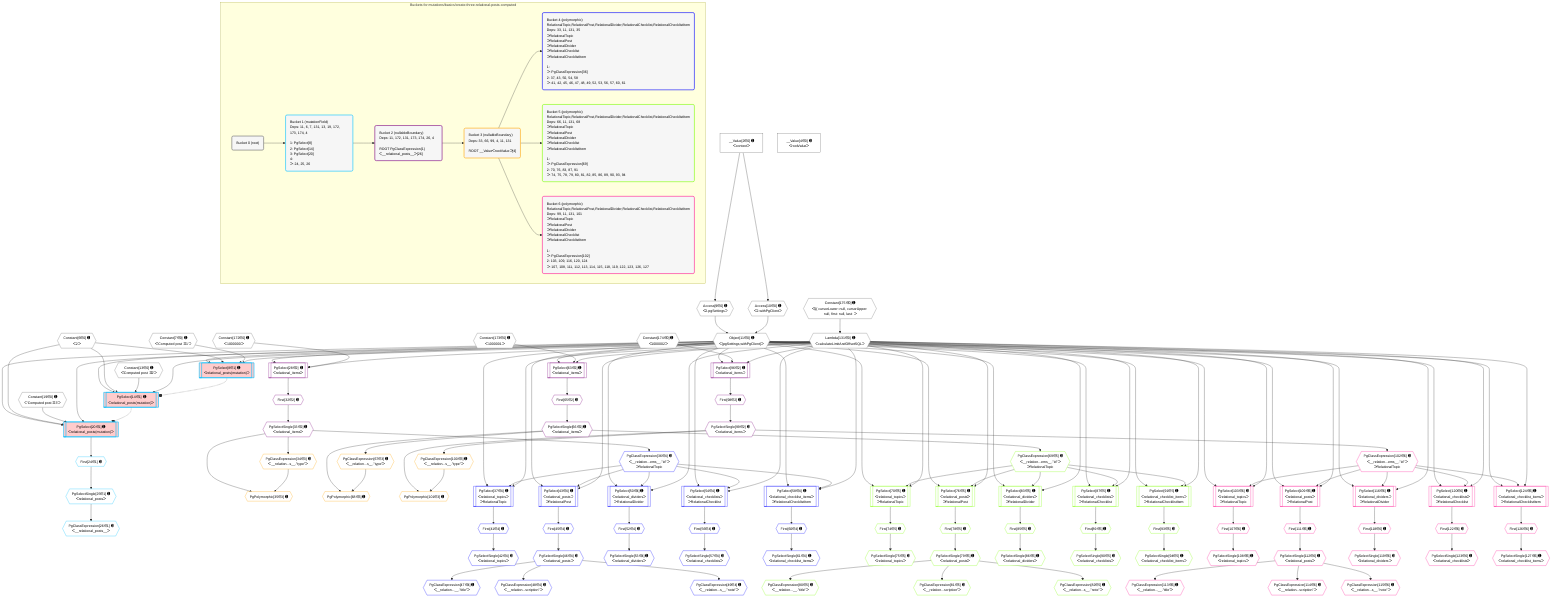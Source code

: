 %%{init: {'themeVariables': { 'fontSize': '12px'}}}%%
graph TD
    classDef path fill:#eee,stroke:#000,color:#000
    classDef plan fill:#fff,stroke-width:1px,color:#000
    classDef itemplan fill:#fff,stroke-width:2px,color:#000
    classDef unbatchedplan fill:#dff,stroke-width:1px,color:#000
    classDef sideeffectplan fill:#fcc,stroke-width:2px,color:#000
    classDef bucket fill:#f6f6f6,color:#000,stroke-width:2px,text-align:left


    %% plan dependencies
    Object11{{"Object[11∈0] ➊<br />ᐸ{pgSettings,withPgClient}ᐳ"}}:::plan
    Access9{{"Access[9∈0] ➊<br />ᐸ2.pgSettingsᐳ"}}:::plan
    Access10{{"Access[10∈0] ➊<br />ᐸ2.withPgClientᐳ"}}:::plan
    Access9 & Access10 --> Object11
    __Value2["__Value[2∈0] ➊<br />ᐸcontextᐳ"]:::plan
    __Value2 --> Access9
    __Value2 --> Access10
    Lambda131{{"Lambda[131∈0] ➊<br />ᐸcalculateLimitAndOffsetSQLᐳ"}}:::plan
    Constant175{{"Constant[175∈0] ➊<br />ᐸ§{ cursorLower: null, cursorUpper: null, first: null, last: ᐳ"}}:::plan
    Constant175 --> Lambda131
    __Value4["__Value[4∈0] ➊<br />ᐸrootValueᐳ"]:::plan
    Constant6{{"Constant[6∈0] ➊<br />ᐸ2ᐳ"}}:::plan
    Constant7{{"Constant[7∈0] ➊<br />ᐸ'Computed post ꖛ1'ᐳ"}}:::plan
    Constant13{{"Constant[13∈0] ➊<br />ᐸ'Computed post ꖛ2'ᐳ"}}:::plan
    Constant19{{"Constant[19∈0] ➊<br />ᐸ'Computed post ꖛ3'ᐳ"}}:::plan
    Constant172{{"Constant[172∈0] ➊<br />ᐸ1000000ᐳ"}}:::plan
    Constant173{{"Constant[173∈0] ➊<br />ᐸ1000001ᐳ"}}:::plan
    Constant174{{"Constant[174∈0] ➊<br />ᐸ1000002ᐳ"}}:::plan
    PgSelect8[["PgSelect[8∈1] ➊<br />ᐸrelational_posts(mutation)ᐳ"]]:::sideeffectplan
    Object11 & Constant6 & Constant7 & Lambda131 --> PgSelect8
    PgSelect14[["PgSelect[14∈1] ➊<br />ᐸrelational_posts(mutation)ᐳ"]]:::sideeffectplan
    Object11 & Constant6 & Constant13 & Lambda131 --> PgSelect14
    PgSelect20[["PgSelect[20∈1] ➊<br />ᐸrelational_posts(mutation)ᐳ"]]:::sideeffectplan
    Object11 & Constant6 & Constant19 & Lambda131 --> PgSelect20
    First24{{"First[24∈1] ➊"}}:::plan
    PgSelect20 --> First24
    PgSelectSingle25{{"PgSelectSingle[25∈1] ➊<br />ᐸrelational_postsᐳ"}}:::plan
    First24 --> PgSelectSingle25
    PgClassExpression26{{"PgClassExpression[26∈1] ➊<br />ᐸ__relational_posts__ᐳ"}}:::plan
    PgSelectSingle25 --> PgClassExpression26
    PgSelect28[["PgSelect[28∈2] ➊<br />ᐸrelational_itemsᐳ"]]:::plan
    Object11 & Constant172 & Lambda131 --> PgSelect28
    PgSelect63[["PgSelect[63∈2] ➊<br />ᐸrelational_itemsᐳ"]]:::plan
    Object11 & Constant173 & Lambda131 --> PgSelect63
    PgSelect96[["PgSelect[96∈2] ➊<br />ᐸrelational_itemsᐳ"]]:::plan
    Object11 & Constant174 & Lambda131 --> PgSelect96
    First32{{"First[32∈2] ➊"}}:::plan
    PgSelect28 --> First32
    PgSelectSingle33{{"PgSelectSingle[33∈2] ➊<br />ᐸrelational_itemsᐳ"}}:::plan
    First32 --> PgSelectSingle33
    First65{{"First[65∈2] ➊"}}:::plan
    PgSelect63 --> First65
    PgSelectSingle66{{"PgSelectSingle[66∈2] ➊<br />ᐸrelational_itemsᐳ"}}:::plan
    First65 --> PgSelectSingle66
    First98{{"First[98∈2] ➊"}}:::plan
    PgSelect96 --> First98
    PgSelectSingle99{{"PgSelectSingle[99∈2] ➊<br />ᐸrelational_itemsᐳ"}}:::plan
    First98 --> PgSelectSingle99
    PgPolymorphic35{{"PgPolymorphic[35∈3] ➊"}}:::plan
    PgClassExpression34{{"PgClassExpression[34∈3] ➊<br />ᐸ__relation...s__.”type”ᐳ"}}:::plan
    PgSelectSingle33 & PgClassExpression34 --> PgPolymorphic35
    PgPolymorphic68{{"PgPolymorphic[68∈3] ➊"}}:::plan
    PgClassExpression67{{"PgClassExpression[67∈3] ➊<br />ᐸ__relation...s__.”type”ᐳ"}}:::plan
    PgSelectSingle66 & PgClassExpression67 --> PgPolymorphic68
    PgPolymorphic101{{"PgPolymorphic[101∈3] ➊"}}:::plan
    PgClassExpression100{{"PgClassExpression[100∈3] ➊<br />ᐸ__relation...s__.”type”ᐳ"}}:::plan
    PgSelectSingle99 & PgClassExpression100 --> PgPolymorphic101
    PgSelectSingle33 --> PgClassExpression34
    PgSelectSingle66 --> PgClassExpression67
    PgSelectSingle99 --> PgClassExpression100
    PgSelect37[["PgSelect[37∈4] ➊<br />ᐸrelational_topicsᐳ<br />ᐳRelationalTopic"]]:::plan
    PgClassExpression36{{"PgClassExpression[36∈4] ➊<br />ᐸ__relation...ems__.”id”ᐳ<br />ᐳRelationalTopic"}}:::plan
    Object11 & PgClassExpression36 & Lambda131 --> PgSelect37
    PgSelect43[["PgSelect[43∈4] ➊<br />ᐸrelational_postsᐳ<br />ᐳRelationalPost"]]:::plan
    Object11 & PgClassExpression36 & Lambda131 --> PgSelect43
    PgSelect50[["PgSelect[50∈4] ➊<br />ᐸrelational_dividersᐳ<br />ᐳRelationalDivider"]]:::plan
    Object11 & PgClassExpression36 & Lambda131 --> PgSelect50
    PgSelect54[["PgSelect[54∈4] ➊<br />ᐸrelational_checklistsᐳ<br />ᐳRelationalChecklist"]]:::plan
    Object11 & PgClassExpression36 & Lambda131 --> PgSelect54
    PgSelect58[["PgSelect[58∈4] ➊<br />ᐸrelational_checklist_itemsᐳ<br />ᐳRelationalChecklistItem"]]:::plan
    Object11 & PgClassExpression36 & Lambda131 --> PgSelect58
    PgSelectSingle33 --> PgClassExpression36
    First41{{"First[41∈4] ➊"}}:::plan
    PgSelect37 --> First41
    PgSelectSingle42{{"PgSelectSingle[42∈4] ➊<br />ᐸrelational_topicsᐳ"}}:::plan
    First41 --> PgSelectSingle42
    First45{{"First[45∈4] ➊"}}:::plan
    PgSelect43 --> First45
    PgSelectSingle46{{"PgSelectSingle[46∈4] ➊<br />ᐸrelational_postsᐳ"}}:::plan
    First45 --> PgSelectSingle46
    PgClassExpression47{{"PgClassExpression[47∈4] ➊<br />ᐸ__relation...__.”title”ᐳ"}}:::plan
    PgSelectSingle46 --> PgClassExpression47
    PgClassExpression48{{"PgClassExpression[48∈4] ➊<br />ᐸ__relation...scription”ᐳ"}}:::plan
    PgSelectSingle46 --> PgClassExpression48
    PgClassExpression49{{"PgClassExpression[49∈4] ➊<br />ᐸ__relation...s__.”note”ᐳ"}}:::plan
    PgSelectSingle46 --> PgClassExpression49
    First52{{"First[52∈4] ➊"}}:::plan
    PgSelect50 --> First52
    PgSelectSingle53{{"PgSelectSingle[53∈4] ➊<br />ᐸrelational_dividersᐳ"}}:::plan
    First52 --> PgSelectSingle53
    First56{{"First[56∈4] ➊"}}:::plan
    PgSelect54 --> First56
    PgSelectSingle57{{"PgSelectSingle[57∈4] ➊<br />ᐸrelational_checklistsᐳ"}}:::plan
    First56 --> PgSelectSingle57
    First60{{"First[60∈4] ➊"}}:::plan
    PgSelect58 --> First60
    PgSelectSingle61{{"PgSelectSingle[61∈4] ➊<br />ᐸrelational_checklist_itemsᐳ"}}:::plan
    First60 --> PgSelectSingle61
    PgSelect70[["PgSelect[70∈5] ➊<br />ᐸrelational_topicsᐳ<br />ᐳRelationalTopic"]]:::plan
    PgClassExpression69{{"PgClassExpression[69∈5] ➊<br />ᐸ__relation...ems__.”id”ᐳ<br />ᐳRelationalTopic"}}:::plan
    Object11 & PgClassExpression69 & Lambda131 --> PgSelect70
    PgSelect76[["PgSelect[76∈5] ➊<br />ᐸrelational_postsᐳ<br />ᐳRelationalPost"]]:::plan
    Object11 & PgClassExpression69 & Lambda131 --> PgSelect76
    PgSelect83[["PgSelect[83∈5] ➊<br />ᐸrelational_dividersᐳ<br />ᐳRelationalDivider"]]:::plan
    Object11 & PgClassExpression69 & Lambda131 --> PgSelect83
    PgSelect87[["PgSelect[87∈5] ➊<br />ᐸrelational_checklistsᐳ<br />ᐳRelationalChecklist"]]:::plan
    Object11 & PgClassExpression69 & Lambda131 --> PgSelect87
    PgSelect91[["PgSelect[91∈5] ➊<br />ᐸrelational_checklist_itemsᐳ<br />ᐳRelationalChecklistItem"]]:::plan
    Object11 & PgClassExpression69 & Lambda131 --> PgSelect91
    PgSelectSingle66 --> PgClassExpression69
    First74{{"First[74∈5] ➊"}}:::plan
    PgSelect70 --> First74
    PgSelectSingle75{{"PgSelectSingle[75∈5] ➊<br />ᐸrelational_topicsᐳ"}}:::plan
    First74 --> PgSelectSingle75
    First78{{"First[78∈5] ➊"}}:::plan
    PgSelect76 --> First78
    PgSelectSingle79{{"PgSelectSingle[79∈5] ➊<br />ᐸrelational_postsᐳ"}}:::plan
    First78 --> PgSelectSingle79
    PgClassExpression80{{"PgClassExpression[80∈5] ➊<br />ᐸ__relation...__.”title”ᐳ"}}:::plan
    PgSelectSingle79 --> PgClassExpression80
    PgClassExpression81{{"PgClassExpression[81∈5] ➊<br />ᐸ__relation...scription”ᐳ"}}:::plan
    PgSelectSingle79 --> PgClassExpression81
    PgClassExpression82{{"PgClassExpression[82∈5] ➊<br />ᐸ__relation...s__.”note”ᐳ"}}:::plan
    PgSelectSingle79 --> PgClassExpression82
    First85{{"First[85∈5] ➊"}}:::plan
    PgSelect83 --> First85
    PgSelectSingle86{{"PgSelectSingle[86∈5] ➊<br />ᐸrelational_dividersᐳ"}}:::plan
    First85 --> PgSelectSingle86
    First89{{"First[89∈5] ➊"}}:::plan
    PgSelect87 --> First89
    PgSelectSingle90{{"PgSelectSingle[90∈5] ➊<br />ᐸrelational_checklistsᐳ"}}:::plan
    First89 --> PgSelectSingle90
    First93{{"First[93∈5] ➊"}}:::plan
    PgSelect91 --> First93
    PgSelectSingle94{{"PgSelectSingle[94∈5] ➊<br />ᐸrelational_checklist_itemsᐳ"}}:::plan
    First93 --> PgSelectSingle94
    PgSelect103[["PgSelect[103∈6] ➊<br />ᐸrelational_topicsᐳ<br />ᐳRelationalTopic"]]:::plan
    PgClassExpression102{{"PgClassExpression[102∈6] ➊<br />ᐸ__relation...ems__.”id”ᐳ<br />ᐳRelationalTopic"}}:::plan
    Object11 & PgClassExpression102 & Lambda131 --> PgSelect103
    PgSelect109[["PgSelect[109∈6] ➊<br />ᐸrelational_postsᐳ<br />ᐳRelationalPost"]]:::plan
    Object11 & PgClassExpression102 & Lambda131 --> PgSelect109
    PgSelect116[["PgSelect[116∈6] ➊<br />ᐸrelational_dividersᐳ<br />ᐳRelationalDivider"]]:::plan
    Object11 & PgClassExpression102 & Lambda131 --> PgSelect116
    PgSelect120[["PgSelect[120∈6] ➊<br />ᐸrelational_checklistsᐳ<br />ᐳRelationalChecklist"]]:::plan
    Object11 & PgClassExpression102 & Lambda131 --> PgSelect120
    PgSelect124[["PgSelect[124∈6] ➊<br />ᐸrelational_checklist_itemsᐳ<br />ᐳRelationalChecklistItem"]]:::plan
    Object11 & PgClassExpression102 & Lambda131 --> PgSelect124
    PgSelectSingle99 --> PgClassExpression102
    First107{{"First[107∈6] ➊"}}:::plan
    PgSelect103 --> First107
    PgSelectSingle108{{"PgSelectSingle[108∈6] ➊<br />ᐸrelational_topicsᐳ"}}:::plan
    First107 --> PgSelectSingle108
    First111{{"First[111∈6] ➊"}}:::plan
    PgSelect109 --> First111
    PgSelectSingle112{{"PgSelectSingle[112∈6] ➊<br />ᐸrelational_postsᐳ"}}:::plan
    First111 --> PgSelectSingle112
    PgClassExpression113{{"PgClassExpression[113∈6] ➊<br />ᐸ__relation...__.”title”ᐳ"}}:::plan
    PgSelectSingle112 --> PgClassExpression113
    PgClassExpression114{{"PgClassExpression[114∈6] ➊<br />ᐸ__relation...scription”ᐳ"}}:::plan
    PgSelectSingle112 --> PgClassExpression114
    PgClassExpression115{{"PgClassExpression[115∈6] ➊<br />ᐸ__relation...s__.”note”ᐳ"}}:::plan
    PgSelectSingle112 --> PgClassExpression115
    First118{{"First[118∈6] ➊"}}:::plan
    PgSelect116 --> First118
    PgSelectSingle119{{"PgSelectSingle[119∈6] ➊<br />ᐸrelational_dividersᐳ"}}:::plan
    First118 --> PgSelectSingle119
    First122{{"First[122∈6] ➊"}}:::plan
    PgSelect120 --> First122
    PgSelectSingle123{{"PgSelectSingle[123∈6] ➊<br />ᐸrelational_checklistsᐳ"}}:::plan
    First122 --> PgSelectSingle123
    First126{{"First[126∈6] ➊"}}:::plan
    PgSelect124 --> First126
    PgSelectSingle127{{"PgSelectSingle[127∈6] ➊<br />ᐸrelational_checklist_itemsᐳ"}}:::plan
    First126 --> PgSelectSingle127

    %% define steps

    %% implicit side effects
    PgSelect8 -.-o PgSelect14
    PgSelect14 -.-o PgSelect20

    subgraph "Buckets for mutations/basics/create-three-relational-posts-computed"
    Bucket0("Bucket 0 (root)"):::bucket
    classDef bucket0 stroke:#696969
    class Bucket0,__Value2,__Value4,Constant6,Constant7,Access9,Access10,Object11,Constant13,Constant19,Lambda131,Constant172,Constant173,Constant174,Constant175 bucket0
    Bucket1("Bucket 1 (mutationField)<br />Deps: 11, 6, 7, 131, 13, 19, 172, 173, 174, 4<br /><br />1: PgSelect[8]<br />2: PgSelect[14]<br />3: PgSelect[20]<br />4: <br />ᐳ: 24, 25, 26"):::bucket
    classDef bucket1 stroke:#00bfff
    class Bucket1,PgSelect8,PgSelect14,PgSelect20,First24,PgSelectSingle25,PgClassExpression26 bucket1
    Bucket2("Bucket 2 (nullableBoundary)<br />Deps: 11, 172, 131, 173, 174, 26, 4<br /><br />ROOT PgClassExpression{1}ᐸ__relational_posts__ᐳ[26]"):::bucket
    classDef bucket2 stroke:#7f007f
    class Bucket2,PgSelect28,First32,PgSelectSingle33,PgSelect63,First65,PgSelectSingle66,PgSelect96,First98,PgSelectSingle99 bucket2
    Bucket3("Bucket 3 (nullableBoundary)<br />Deps: 33, 66, 99, 4, 11, 131<br /><br />ROOT __ValueᐸrootValueᐳ[4]"):::bucket
    classDef bucket3 stroke:#ffa500
    class Bucket3,PgClassExpression34,PgPolymorphic35,PgClassExpression67,PgPolymorphic68,PgClassExpression100,PgPolymorphic101 bucket3
    Bucket4("Bucket 4 (polymorphic)<br />RelationalTopic,RelationalPost,RelationalDivider,RelationalChecklist,RelationalChecklistItem<br />Deps: 33, 11, 131, 35<br />ᐳRelationalTopic<br />ᐳRelationalPost<br />ᐳRelationalDivider<br />ᐳRelationalChecklist<br />ᐳRelationalChecklistItem<br /><br />1: <br />ᐳ: PgClassExpression[36]<br />2: 37, 43, 50, 54, 58<br />ᐳ: 41, 42, 45, 46, 47, 48, 49, 52, 53, 56, 57, 60, 61"):::bucket
    classDef bucket4 stroke:#0000ff
    class Bucket4,PgClassExpression36,PgSelect37,First41,PgSelectSingle42,PgSelect43,First45,PgSelectSingle46,PgClassExpression47,PgClassExpression48,PgClassExpression49,PgSelect50,First52,PgSelectSingle53,PgSelect54,First56,PgSelectSingle57,PgSelect58,First60,PgSelectSingle61 bucket4
    Bucket5("Bucket 5 (polymorphic)<br />RelationalTopic,RelationalPost,RelationalDivider,RelationalChecklist,RelationalChecklistItem<br />Deps: 66, 11, 131, 68<br />ᐳRelationalTopic<br />ᐳRelationalPost<br />ᐳRelationalDivider<br />ᐳRelationalChecklist<br />ᐳRelationalChecklistItem<br /><br />1: <br />ᐳ: PgClassExpression[69]<br />2: 70, 76, 83, 87, 91<br />ᐳ: 74, 75, 78, 79, 80, 81, 82, 85, 86, 89, 90, 93, 94"):::bucket
    classDef bucket5 stroke:#7fff00
    class Bucket5,PgClassExpression69,PgSelect70,First74,PgSelectSingle75,PgSelect76,First78,PgSelectSingle79,PgClassExpression80,PgClassExpression81,PgClassExpression82,PgSelect83,First85,PgSelectSingle86,PgSelect87,First89,PgSelectSingle90,PgSelect91,First93,PgSelectSingle94 bucket5
    Bucket6("Bucket 6 (polymorphic)<br />RelationalTopic,RelationalPost,RelationalDivider,RelationalChecklist,RelationalChecklistItem<br />Deps: 99, 11, 131, 101<br />ᐳRelationalTopic<br />ᐳRelationalPost<br />ᐳRelationalDivider<br />ᐳRelationalChecklist<br />ᐳRelationalChecklistItem<br /><br />1: <br />ᐳ: PgClassExpression[102]<br />2: 103, 109, 116, 120, 124<br />ᐳ: 107, 108, 111, 112, 113, 114, 115, 118, 119, 122, 123, 126, 127"):::bucket
    classDef bucket6 stroke:#ff1493
    class Bucket6,PgClassExpression102,PgSelect103,First107,PgSelectSingle108,PgSelect109,First111,PgSelectSingle112,PgClassExpression113,PgClassExpression114,PgClassExpression115,PgSelect116,First118,PgSelectSingle119,PgSelect120,First122,PgSelectSingle123,PgSelect124,First126,PgSelectSingle127 bucket6
    Bucket0 --> Bucket1
    Bucket1 --> Bucket2
    Bucket2 --> Bucket3
    Bucket3 --> Bucket4 & Bucket5 & Bucket6
    end